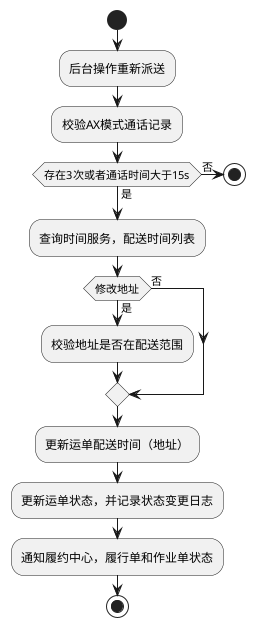 @startuml

start

:后台操作重新派送;
:校验AX模式通话记录;
if(存在3次或者通话时间大于15s)then(是)
else(否)
stop
endif
:查询时间服务，配送时间列表;
if(修改地址)then(是)
:校验地址是否在配送范围;
else(否)
endif
:更新运单配送时间（地址）;
:更新运单状态，并记录状态变更日志;
:通知履约中心，履行单和作业单状态;
stop

@enduml
